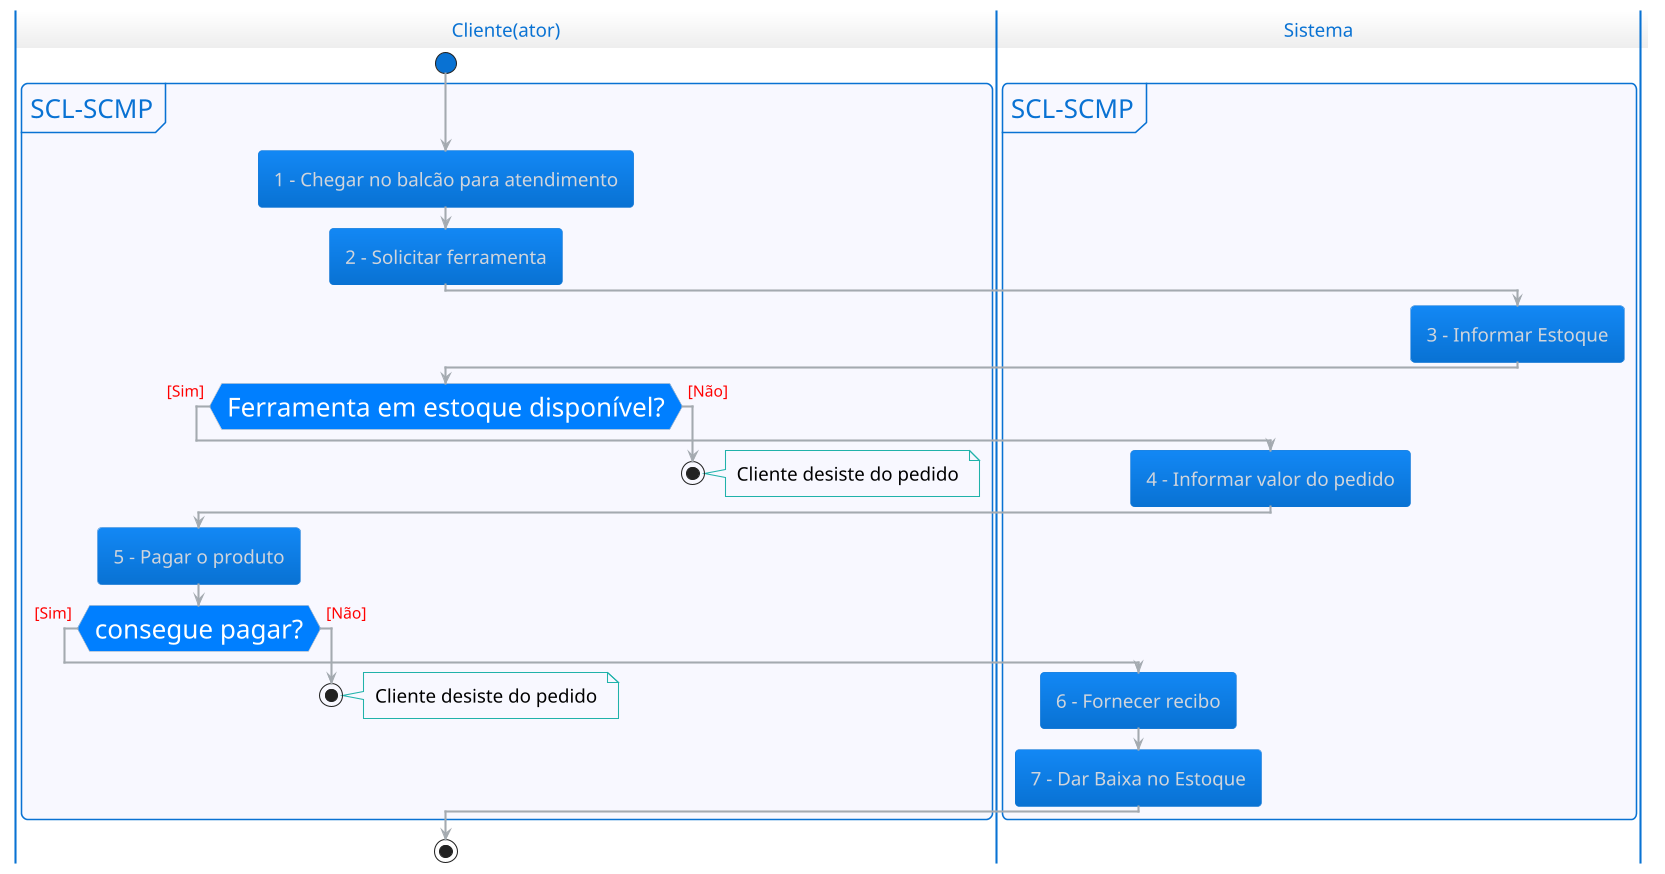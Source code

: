 @startuml
!theme cloudscape-design
<style>
activityDiagram {
FontName arial
FontSize 18
diamond {
BackgroundColor #007FFF
FontColor White
FontName arial
FontSize 25
}
arrow {
FontColor #FF0000
FontName arial
FontSize 15
}
partition {
FontSize 25
RoundCorner 10
BackgroundColor #F8F8FF
}
note {
FontColor #000000
LineColor #20B2AA
BackgroundColor transparent
}
}
document {
LineColor #000000
RoundCorner 30
}
</style>
' --- Diagrama de Atividades ---
|Cliente(ator)|
start
partition SCL-SCMP{
:1 - Chegar no balcão para atendimento;
:2 - Solicitar ferramenta;
|Sistema|
:3 - Informar Estoque;
|Cliente(ator)|
if (Ferramenta em estoque disponível?) then ([Sim])
|Sistema|
:4 - Informar valor do pedido;
|Cliente(ator)|
:5 - Pagar o produto;
if (consegue pagar?) then ([Sim])
|Sistema|
:6 - Fornecer recibo;
:7 - Dar Baixa no Estoque;
else ([Não])
|Cliente(ator)|
stop
note right: Cliente desiste do pedido
endif
else ([Não])
|Cliente(ator)|
stop
note right: Cliente desiste do pedido
endif
}
|Cliente(ator)|
stop
@enduml